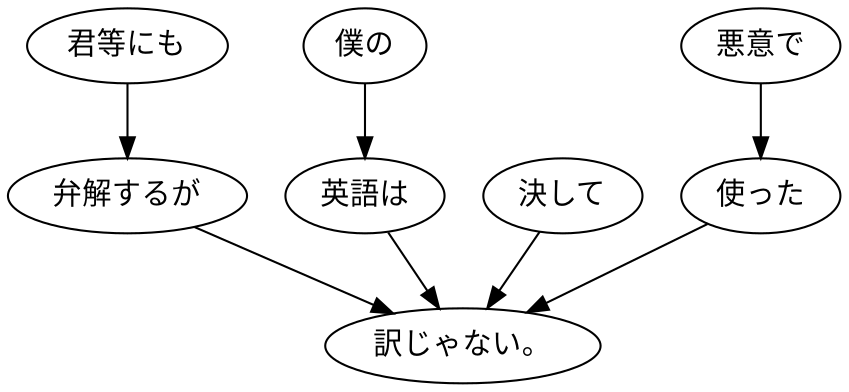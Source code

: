 digraph graph1202 {
	node0 [label="君等にも"];
	node1 [label="弁解するが"];
	node2 [label="僕の"];
	node3 [label="英語は"];
	node4 [label="決して"];
	node5 [label="悪意で"];
	node6 [label="使った"];
	node7 [label="訳じゃない。"];
	node0 -> node1;
	node1 -> node7;
	node2 -> node3;
	node3 -> node7;
	node4 -> node7;
	node5 -> node6;
	node6 -> node7;
}
